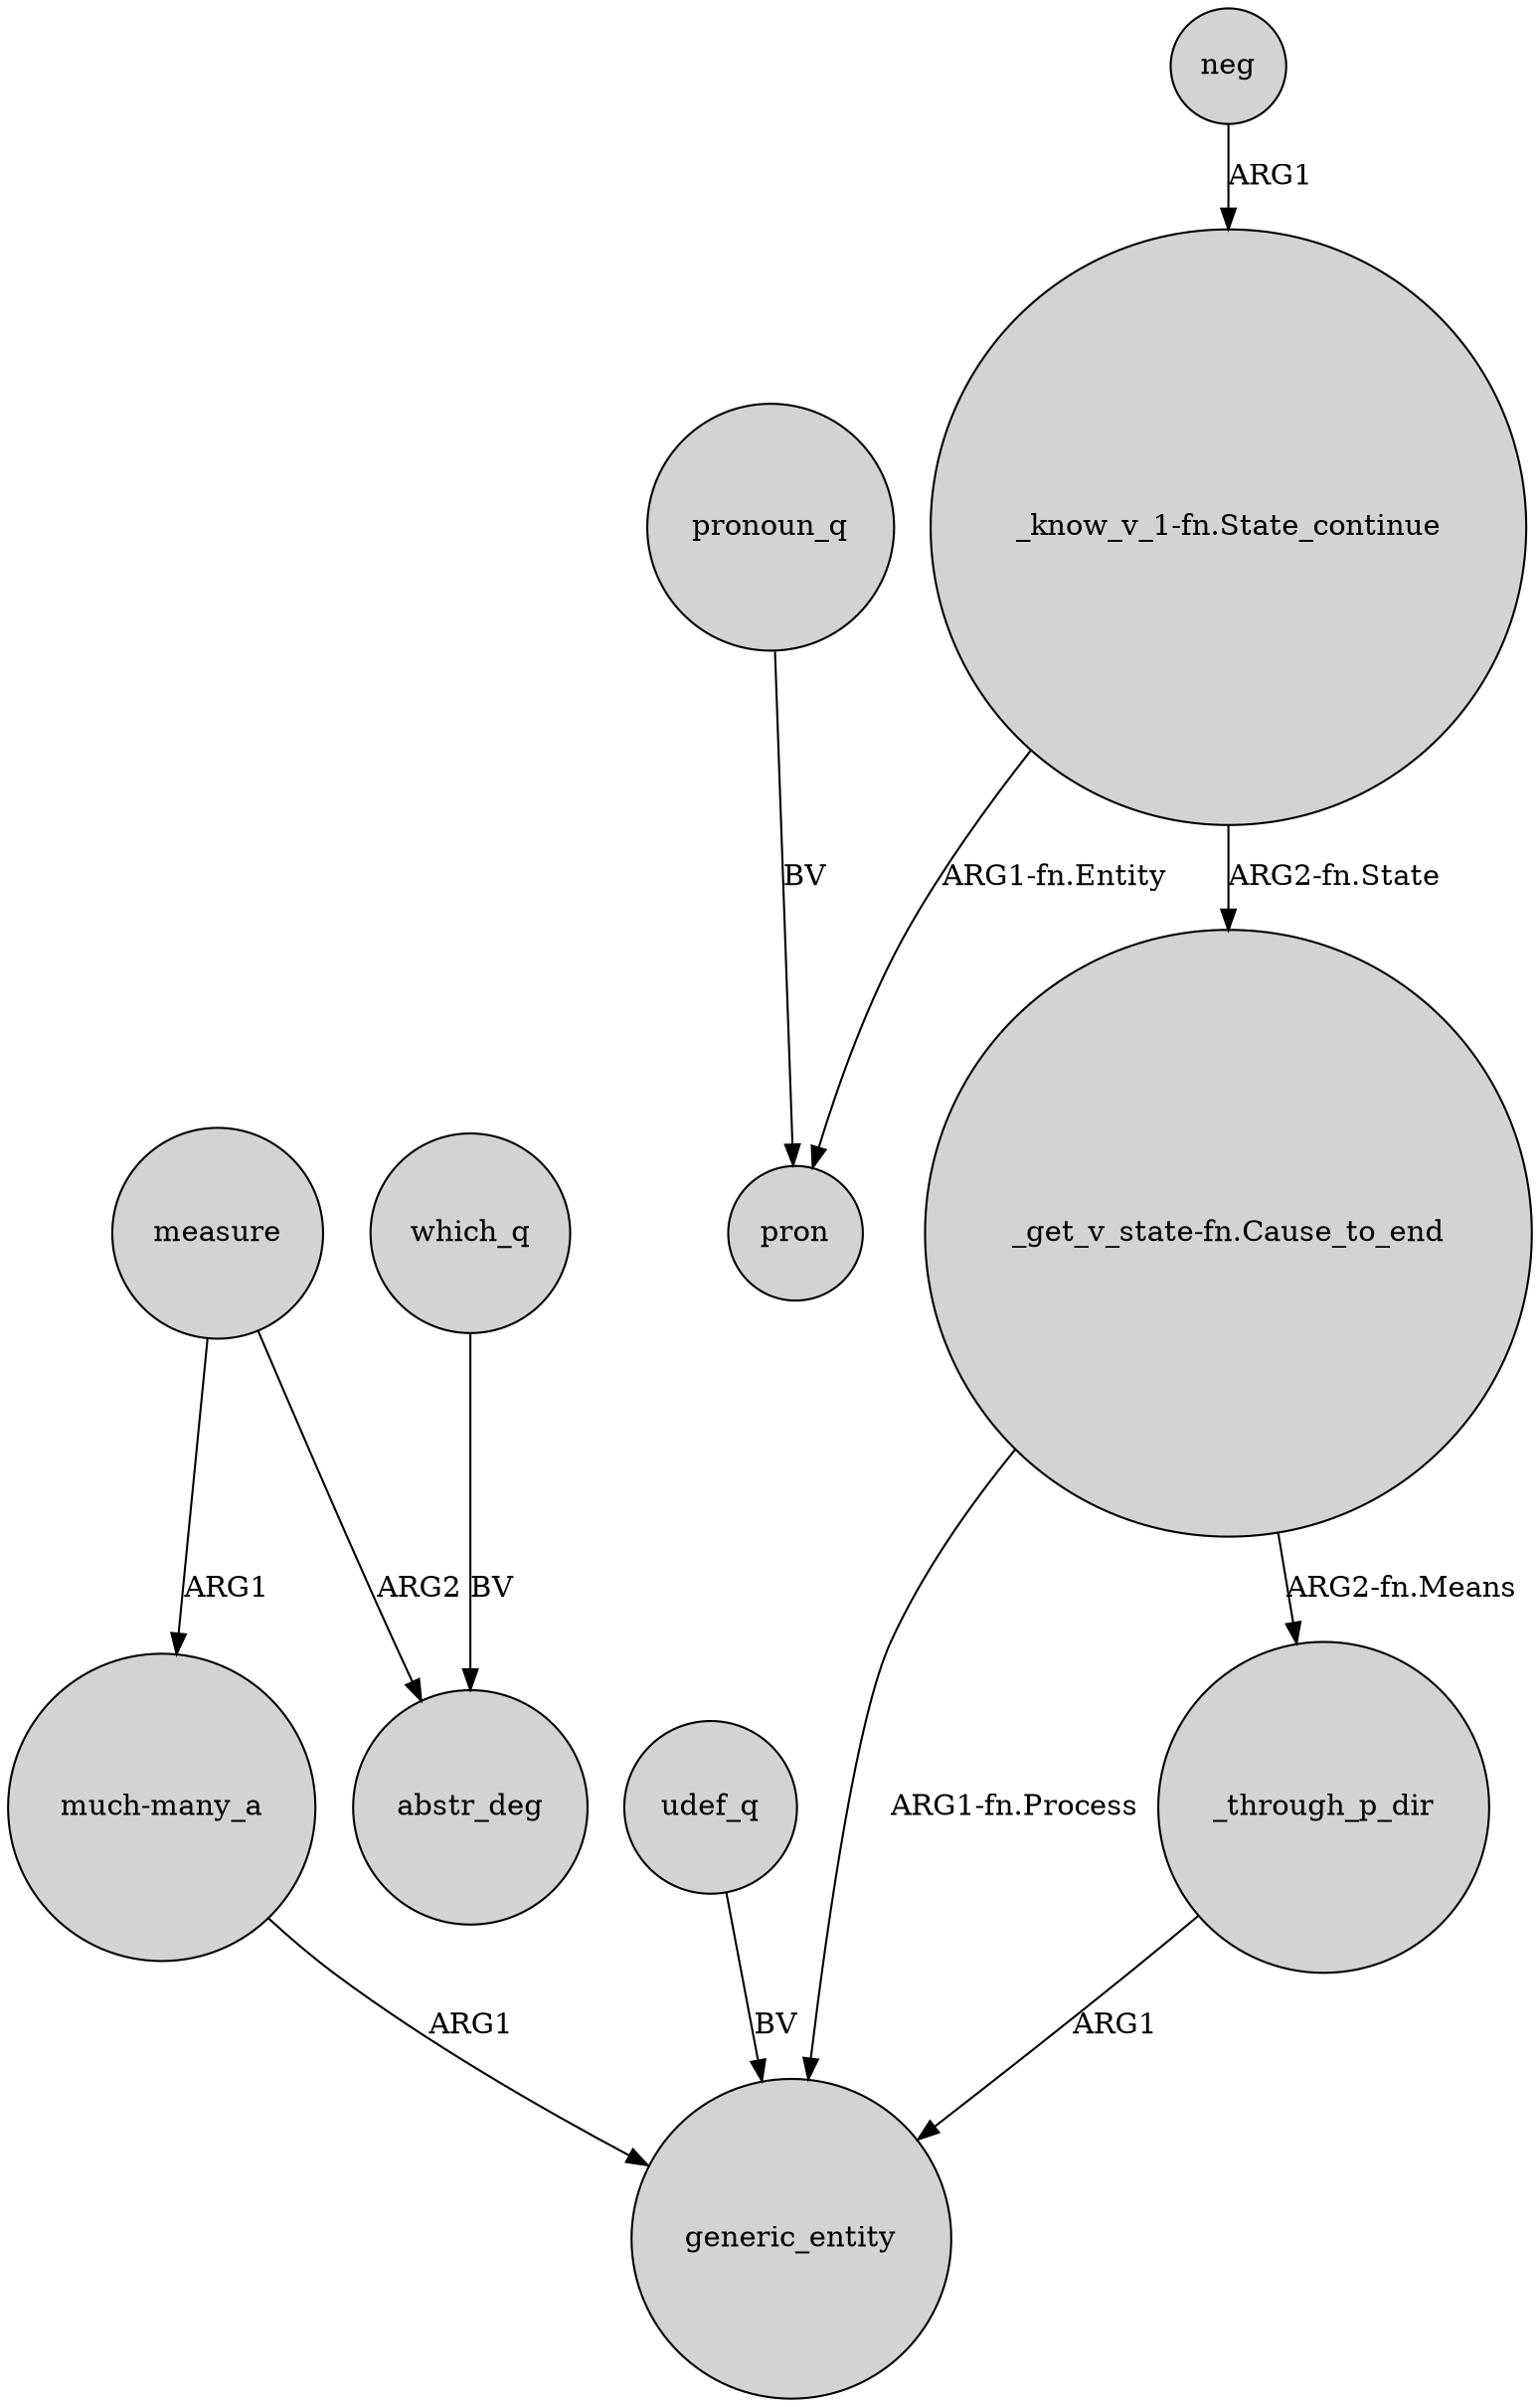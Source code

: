 digraph {
	node [shape=circle style=filled]
	"_get_v_state-fn.Cause_to_end" -> generic_entity [label="ARG1-fn.Process"]
	"_know_v_1-fn.State_continue" -> "_get_v_state-fn.Cause_to_end" [label="ARG2-fn.State"]
	_through_p_dir -> generic_entity [label=ARG1]
	measure -> "much-many_a" [label=ARG1]
	"much-many_a" -> generic_entity [label=ARG1]
	"_know_v_1-fn.State_continue" -> pron [label="ARG1-fn.Entity"]
	udef_q -> generic_entity [label=BV]
	"_get_v_state-fn.Cause_to_end" -> _through_p_dir [label="ARG2-fn.Means"]
	pronoun_q -> pron [label=BV]
	which_q -> abstr_deg [label=BV]
	measure -> abstr_deg [label=ARG2]
	neg -> "_know_v_1-fn.State_continue" [label=ARG1]
}
